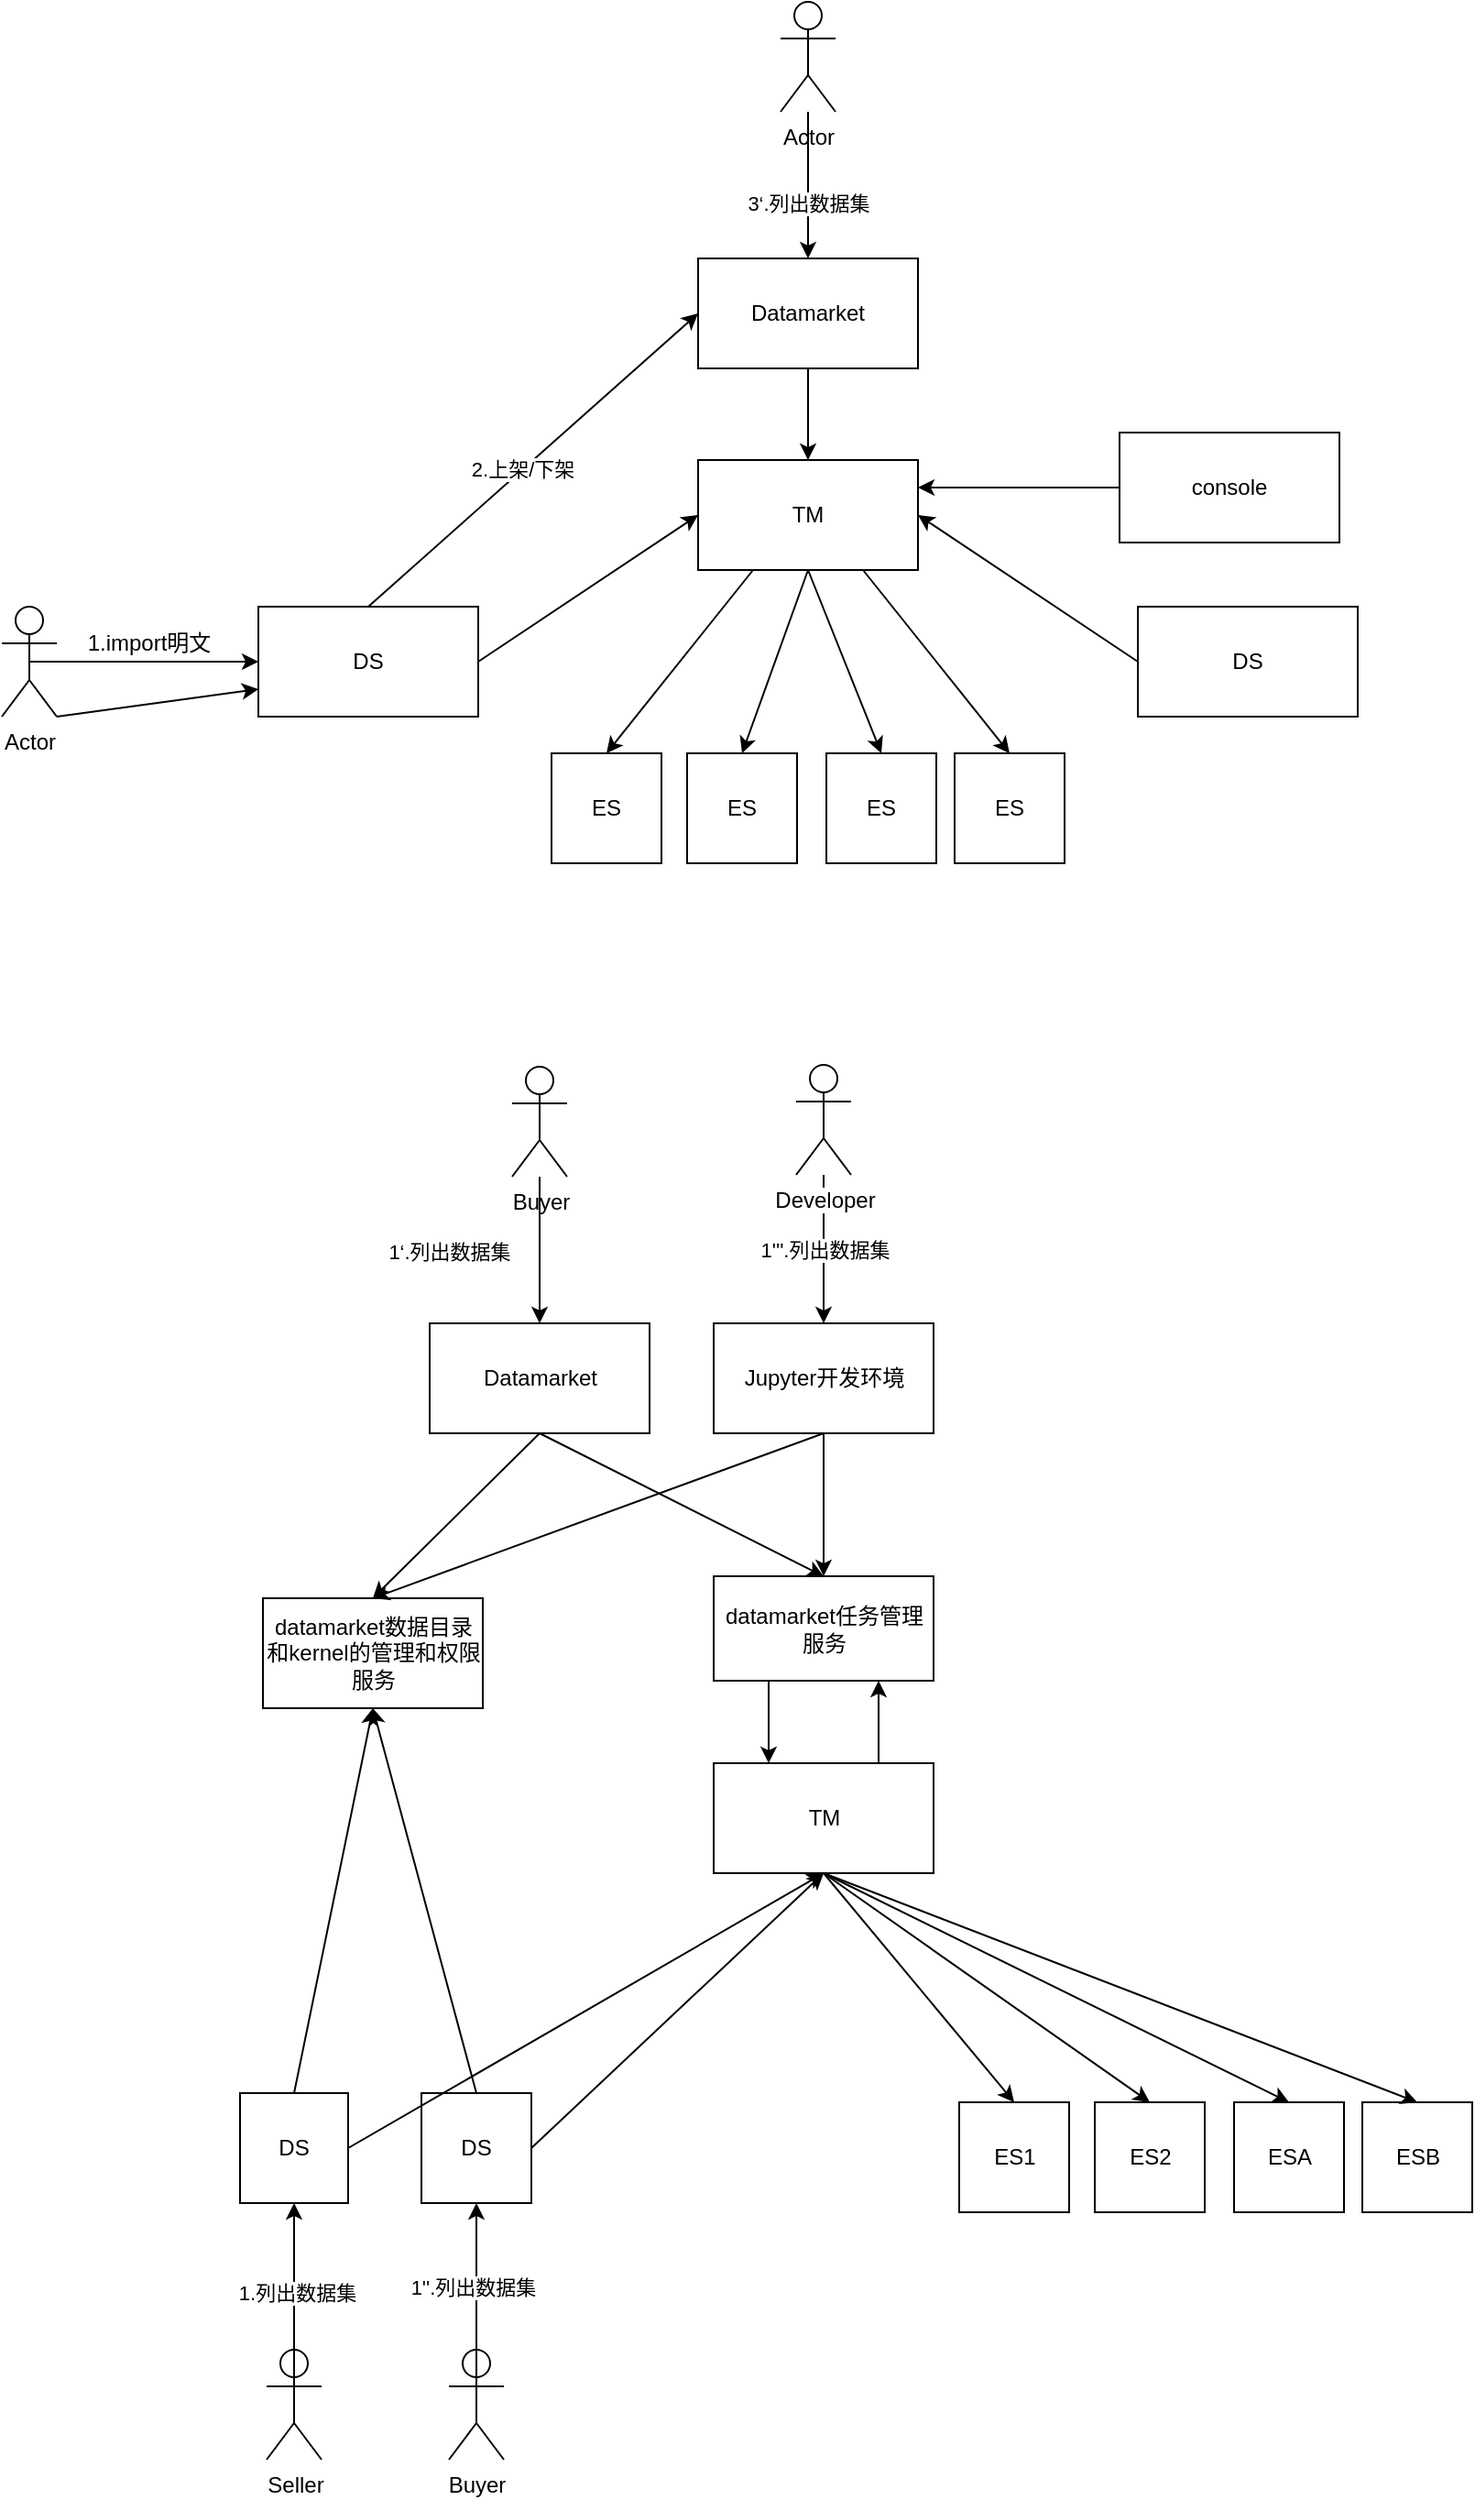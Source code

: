 <mxfile version="12.9.11" type="github">
  <diagram id="OBpz-HxGuRN2mtiWmTwj" name="Page-1">
    <mxGraphModel dx="2013" dy="1933" grid="1" gridSize="10" guides="1" tooltips="1" connect="1" arrows="1" fold="1" page="1" pageScale="1" pageWidth="827" pageHeight="1169" math="0" shadow="0">
      <root>
        <mxCell id="0" />
        <mxCell id="1" parent="0" />
        <mxCell id="ubIFbfM6RXI0TAhfLppu-1" value="DS" style="rounded=0;whiteSpace=wrap;html=1;" parent="1" vertex="1">
          <mxGeometry x="120" y="320" width="120" height="60" as="geometry" />
        </mxCell>
        <mxCell id="ubIFbfM6RXI0TAhfLppu-2" value="TM" style="rounded=0;whiteSpace=wrap;html=1;" parent="1" vertex="1">
          <mxGeometry x="360" y="240" width="120" height="60" as="geometry" />
        </mxCell>
        <mxCell id="ubIFbfM6RXI0TAhfLppu-3" value="ES" style="rounded=0;whiteSpace=wrap;html=1;" parent="1" vertex="1">
          <mxGeometry x="280" y="400" width="60" height="60" as="geometry" />
        </mxCell>
        <mxCell id="ubIFbfM6RXI0TAhfLppu-4" value="ES" style="rounded=0;whiteSpace=wrap;html=1;" parent="1" vertex="1">
          <mxGeometry x="500" y="400" width="60" height="60" as="geometry" />
        </mxCell>
        <mxCell id="ubIFbfM6RXI0TAhfLppu-5" value="ES" style="rounded=0;whiteSpace=wrap;html=1;" parent="1" vertex="1">
          <mxGeometry x="354" y="400" width="60" height="60" as="geometry" />
        </mxCell>
        <mxCell id="ubIFbfM6RXI0TAhfLppu-6" value="ES" style="rounded=0;whiteSpace=wrap;html=1;" parent="1" vertex="1">
          <mxGeometry x="430" y="400" width="60" height="60" as="geometry" />
        </mxCell>
        <mxCell id="ubIFbfM6RXI0TAhfLppu-7" value="DS" style="rounded=0;whiteSpace=wrap;html=1;" parent="1" vertex="1">
          <mxGeometry x="600" y="320" width="120" height="60" as="geometry" />
        </mxCell>
        <mxCell id="ubIFbfM6RXI0TAhfLppu-8" value="console" style="rounded=0;whiteSpace=wrap;html=1;" parent="1" vertex="1">
          <mxGeometry x="590" y="225" width="120" height="60" as="geometry" />
        </mxCell>
        <mxCell id="ubIFbfM6RXI0TAhfLppu-9" value="Datamarket" style="rounded=0;whiteSpace=wrap;html=1;" parent="1" vertex="1">
          <mxGeometry x="360" y="130" width="120" height="60" as="geometry" />
        </mxCell>
        <mxCell id="ubIFbfM6RXI0TAhfLppu-10" value="" style="endArrow=classic;html=1;exitX=0.5;exitY=0;exitDx=0;exitDy=0;entryX=0;entryY=0.5;entryDx=0;entryDy=0;" parent="1" source="ubIFbfM6RXI0TAhfLppu-1" target="ubIFbfM6RXI0TAhfLppu-9" edge="1">
          <mxGeometry width="50" height="50" relative="1" as="geometry">
            <mxPoint x="360" y="310" as="sourcePoint" />
            <mxPoint x="410" y="260" as="targetPoint" />
          </mxGeometry>
        </mxCell>
        <mxCell id="ubIFbfM6RXI0TAhfLppu-14" value="2.上架/下架" style="edgeLabel;html=1;align=center;verticalAlign=middle;resizable=0;points=[];" parent="ubIFbfM6RXI0TAhfLppu-10" vertex="1" connectable="0">
          <mxGeometry x="-0.064" y="1" relative="1" as="geometry">
            <mxPoint as="offset" />
          </mxGeometry>
        </mxCell>
        <mxCell id="ubIFbfM6RXI0TAhfLppu-11" value="Actor" style="shape=umlActor;verticalLabelPosition=bottom;labelBackgroundColor=#ffffff;verticalAlign=top;html=1;outlineConnect=0;" parent="1" vertex="1">
          <mxGeometry x="-20" y="320" width="30" height="60" as="geometry" />
        </mxCell>
        <mxCell id="ubIFbfM6RXI0TAhfLppu-12" value="" style="endArrow=classic;html=1;exitX=0.5;exitY=0.5;exitDx=0;exitDy=0;exitPerimeter=0;entryX=0;entryY=0.5;entryDx=0;entryDy=0;" parent="1" source="ubIFbfM6RXI0TAhfLppu-11" target="ubIFbfM6RXI0TAhfLppu-1" edge="1">
          <mxGeometry width="50" height="50" relative="1" as="geometry">
            <mxPoint x="360" y="310" as="sourcePoint" />
            <mxPoint x="410" y="260" as="targetPoint" />
          </mxGeometry>
        </mxCell>
        <mxCell id="ubIFbfM6RXI0TAhfLppu-13" value="1.import明文" style="text;html=1;align=center;verticalAlign=middle;resizable=0;points=[];autosize=1;" parent="1" vertex="1">
          <mxGeometry x="20" y="330" width="80" height="20" as="geometry" />
        </mxCell>
        <mxCell id="ubIFbfM6RXI0TAhfLppu-15" value="" style="endArrow=classic;html=1;entryX=0.5;entryY=0;entryDx=0;entryDy=0;exitX=0.25;exitY=1;exitDx=0;exitDy=0;" parent="1" source="ubIFbfM6RXI0TAhfLppu-2" target="ubIFbfM6RXI0TAhfLppu-3" edge="1">
          <mxGeometry width="50" height="50" relative="1" as="geometry">
            <mxPoint x="360" y="300" as="sourcePoint" />
            <mxPoint x="410" y="250" as="targetPoint" />
          </mxGeometry>
        </mxCell>
        <mxCell id="ubIFbfM6RXI0TAhfLppu-16" value="" style="endArrow=classic;html=1;entryX=0.5;entryY=0;entryDx=0;entryDy=0;exitX=0.75;exitY=1;exitDx=0;exitDy=0;" parent="1" source="ubIFbfM6RXI0TAhfLppu-2" target="ubIFbfM6RXI0TAhfLppu-4" edge="1">
          <mxGeometry width="50" height="50" relative="1" as="geometry">
            <mxPoint x="360" y="300" as="sourcePoint" />
            <mxPoint x="410" y="250" as="targetPoint" />
          </mxGeometry>
        </mxCell>
        <mxCell id="ubIFbfM6RXI0TAhfLppu-17" value="" style="endArrow=classic;html=1;entryX=0.5;entryY=0;entryDx=0;entryDy=0;exitX=0.5;exitY=1;exitDx=0;exitDy=0;" parent="1" source="ubIFbfM6RXI0TAhfLppu-2" target="ubIFbfM6RXI0TAhfLppu-5" edge="1">
          <mxGeometry width="50" height="50" relative="1" as="geometry">
            <mxPoint x="360" y="300" as="sourcePoint" />
            <mxPoint x="410" y="250" as="targetPoint" />
          </mxGeometry>
        </mxCell>
        <mxCell id="ubIFbfM6RXI0TAhfLppu-18" value="" style="endArrow=classic;html=1;entryX=0.5;entryY=0;entryDx=0;entryDy=0;exitX=0.5;exitY=1;exitDx=0;exitDy=0;" parent="1" source="ubIFbfM6RXI0TAhfLppu-2" target="ubIFbfM6RXI0TAhfLppu-6" edge="1">
          <mxGeometry width="50" height="50" relative="1" as="geometry">
            <mxPoint x="360" y="300" as="sourcePoint" />
            <mxPoint x="410" y="250" as="targetPoint" />
          </mxGeometry>
        </mxCell>
        <mxCell id="ubIFbfM6RXI0TAhfLppu-19" value="" style="endArrow=classic;html=1;entryX=1;entryY=0.25;entryDx=0;entryDy=0;exitX=0;exitY=0.5;exitDx=0;exitDy=0;" parent="1" source="ubIFbfM6RXI0TAhfLppu-8" target="ubIFbfM6RXI0TAhfLppu-2" edge="1">
          <mxGeometry width="50" height="50" relative="1" as="geometry">
            <mxPoint x="360" y="300" as="sourcePoint" />
            <mxPoint x="410" y="250" as="targetPoint" />
          </mxGeometry>
        </mxCell>
        <mxCell id="ubIFbfM6RXI0TAhfLppu-20" value="" style="endArrow=classic;html=1;entryX=0.5;entryY=0;entryDx=0;entryDy=0;exitX=0.5;exitY=1;exitDx=0;exitDy=0;" parent="1" source="ubIFbfM6RXI0TAhfLppu-9" target="ubIFbfM6RXI0TAhfLppu-2" edge="1">
          <mxGeometry width="50" height="50" relative="1" as="geometry">
            <mxPoint x="360" y="300" as="sourcePoint" />
            <mxPoint x="410" y="250" as="targetPoint" />
          </mxGeometry>
        </mxCell>
        <mxCell id="ubIFbfM6RXI0TAhfLppu-21" value="" style="endArrow=classic;html=1;exitX=1;exitY=0.5;exitDx=0;exitDy=0;entryX=0;entryY=0.5;entryDx=0;entryDy=0;" parent="1" source="ubIFbfM6RXI0TAhfLppu-1" target="ubIFbfM6RXI0TAhfLppu-2" edge="1">
          <mxGeometry width="50" height="50" relative="1" as="geometry">
            <mxPoint x="360" y="300" as="sourcePoint" />
            <mxPoint x="410" y="250" as="targetPoint" />
          </mxGeometry>
        </mxCell>
        <mxCell id="ubIFbfM6RXI0TAhfLppu-22" value="" style="endArrow=classic;html=1;exitX=0;exitY=0.5;exitDx=0;exitDy=0;entryX=1;entryY=0.5;entryDx=0;entryDy=0;" parent="1" source="ubIFbfM6RXI0TAhfLppu-7" target="ubIFbfM6RXI0TAhfLppu-2" edge="1">
          <mxGeometry width="50" height="50" relative="1" as="geometry">
            <mxPoint x="360" y="300" as="sourcePoint" />
            <mxPoint x="410" y="250" as="targetPoint" />
          </mxGeometry>
        </mxCell>
        <mxCell id="ubIFbfM6RXI0TAhfLppu-23" value="Actor" style="shape=umlActor;verticalLabelPosition=bottom;labelBackgroundColor=#ffffff;verticalAlign=top;html=1;outlineConnect=0;" parent="1" vertex="1">
          <mxGeometry x="405" y="-10" width="30" height="60" as="geometry" />
        </mxCell>
        <mxCell id="ubIFbfM6RXI0TAhfLppu-25" value="" style="endArrow=classic;html=1;entryX=0.5;entryY=0;entryDx=0;entryDy=0;" parent="1" source="ubIFbfM6RXI0TAhfLppu-23" target="ubIFbfM6RXI0TAhfLppu-9" edge="1">
          <mxGeometry width="50" height="50" relative="1" as="geometry">
            <mxPoint x="360" y="260" as="sourcePoint" />
            <mxPoint x="410" y="210" as="targetPoint" />
          </mxGeometry>
        </mxCell>
        <mxCell id="ubIFbfM6RXI0TAhfLppu-28" value="3‘.列出数据集" style="edgeLabel;html=1;align=center;verticalAlign=middle;resizable=0;points=[];" parent="ubIFbfM6RXI0TAhfLppu-25" vertex="1" connectable="0">
          <mxGeometry x="-0.104" relative="1" as="geometry">
            <mxPoint y="14.17" as="offset" />
          </mxGeometry>
        </mxCell>
        <mxCell id="ubIFbfM6RXI0TAhfLppu-26" value="" style="endArrow=classic;html=1;exitX=1;exitY=1;exitDx=0;exitDy=0;exitPerimeter=0;entryX=0;entryY=0.75;entryDx=0;entryDy=0;" parent="1" source="ubIFbfM6RXI0TAhfLppu-11" target="ubIFbfM6RXI0TAhfLppu-1" edge="1">
          <mxGeometry width="50" height="50" relative="1" as="geometry">
            <mxPoint x="360" y="180" as="sourcePoint" />
            <mxPoint x="410" y="130" as="targetPoint" />
          </mxGeometry>
        </mxCell>
        <mxCell id="klm0DGo2O1rLjGmn25gM-1" value="DS" style="rounded=0;whiteSpace=wrap;html=1;" vertex="1" parent="1">
          <mxGeometry x="110" y="1131" width="59" height="60" as="geometry" />
        </mxCell>
        <mxCell id="klm0DGo2O1rLjGmn25gM-2" value="TM" style="rounded=0;whiteSpace=wrap;html=1;" vertex="1" parent="1">
          <mxGeometry x="368.5" y="951" width="120" height="60" as="geometry" />
        </mxCell>
        <mxCell id="klm0DGo2O1rLjGmn25gM-3" value="ES1" style="rounded=0;whiteSpace=wrap;html=1;" vertex="1" parent="1">
          <mxGeometry x="502.5" y="1136" width="60" height="60" as="geometry" />
        </mxCell>
        <mxCell id="klm0DGo2O1rLjGmn25gM-4" value="ESB" style="rounded=0;whiteSpace=wrap;html=1;" vertex="1" parent="1">
          <mxGeometry x="722.5" y="1136" width="60" height="60" as="geometry" />
        </mxCell>
        <mxCell id="klm0DGo2O1rLjGmn25gM-5" value="ES2" style="rounded=0;whiteSpace=wrap;html=1;" vertex="1" parent="1">
          <mxGeometry x="576.5" y="1136" width="60" height="60" as="geometry" />
        </mxCell>
        <mxCell id="klm0DGo2O1rLjGmn25gM-6" value="ESA" style="rounded=0;whiteSpace=wrap;html=1;" vertex="1" parent="1">
          <mxGeometry x="652.5" y="1136" width="60" height="60" as="geometry" />
        </mxCell>
        <mxCell id="klm0DGo2O1rLjGmn25gM-7" value="DS" style="rounded=0;whiteSpace=wrap;html=1;" vertex="1" parent="1">
          <mxGeometry x="209" y="1131" width="60" height="60" as="geometry" />
        </mxCell>
        <mxCell id="klm0DGo2O1rLjGmn25gM-8" value="Datamarket" style="rounded=0;whiteSpace=wrap;html=1;" vertex="1" parent="1">
          <mxGeometry x="213.5" y="711" width="120" height="60" as="geometry" />
        </mxCell>
        <mxCell id="klm0DGo2O1rLjGmn25gM-9" value="" style="endArrow=classic;html=1;exitX=0.5;exitY=0;exitDx=0;exitDy=0;entryX=0.5;entryY=1;entryDx=0;entryDy=0;" edge="1" parent="1" source="klm0DGo2O1rLjGmn25gM-1" target="klm0DGo2O1rLjGmn25gM-32">
          <mxGeometry width="50" height="50" relative="1" as="geometry">
            <mxPoint x="332.5" y="891" as="sourcePoint" />
            <mxPoint x="382.5" y="841" as="targetPoint" />
          </mxGeometry>
        </mxCell>
        <mxCell id="klm0DGo2O1rLjGmn25gM-10" value="Seller" style="shape=umlActor;verticalLabelPosition=bottom;labelBackgroundColor=#ffffff;verticalAlign=top;html=1;outlineConnect=0;" vertex="1" parent="1">
          <mxGeometry x="124.5" y="1271" width="30" height="60" as="geometry" />
        </mxCell>
        <mxCell id="klm0DGo2O1rLjGmn25gM-11" value="" style="endArrow=classic;html=1;exitX=0.5;exitY=0.5;exitDx=0;exitDy=0;exitPerimeter=0;entryX=0.5;entryY=1;entryDx=0;entryDy=0;" edge="1" parent="1" source="klm0DGo2O1rLjGmn25gM-10" target="klm0DGo2O1rLjGmn25gM-1">
          <mxGeometry width="50" height="50" relative="1" as="geometry">
            <mxPoint x="172.5" y="961" as="sourcePoint" />
            <mxPoint x="222.5" y="911" as="targetPoint" />
          </mxGeometry>
        </mxCell>
        <mxCell id="klm0DGo2O1rLjGmn25gM-12" value="&lt;span style=&quot;font-family: monospace ; font-size: 0px&quot;&gt;%3CmxGraphModel%3E%3Croot%3E%3CmxCell%20id%3D%220%22%2F%3E%3CmxCell%20id%3D%221%22%20parent%3D%220%22%2F%3E%3CmxCell%20id%3D%222%22%20value%3D%225%E2%80%99.%E6%9F%A5%E7%9C%8B%E7%BB%93%E6%9E%9C%22%20style%3D%22edgeLabel%3Bhtml%3D1%3Balign%3Dcenter%3BverticalAlign%3Dmiddle%3Bresizable%3D0%3Bpoints%3D%5B%5D%3B%22%20vertex%3D%221%22%20connectable%3D%220%22%20parent%3D%221%22%3E%3CmxGeometry%20x%3D%22227%22%20y%3D%221227%22%20as%3D%22geometry%22%3E%3CmxPoint%20as%3D%22offset%22%2F%3E%3C%2FmxGeometry%3E%3C%2FmxCell%3E%3C%2Froot%3E%3C%2FmxGraphModel%3E查&lt;/span&gt;" style="edgeLabel;html=1;align=center;verticalAlign=middle;resizable=0;points=[];" vertex="1" connectable="0" parent="klm0DGo2O1rLjGmn25gM-11">
          <mxGeometry x="0.218" y="2" relative="1" as="geometry">
            <mxPoint x="1" as="offset" />
          </mxGeometry>
        </mxCell>
        <mxCell id="klm0DGo2O1rLjGmn25gM-13" value="1.列出数据集" style="edgeLabel;html=1;align=center;verticalAlign=middle;resizable=0;points=[];" vertex="1" connectable="0" parent="klm0DGo2O1rLjGmn25gM-11">
          <mxGeometry x="0.109" relative="1" as="geometry">
            <mxPoint x="1" as="offset" />
          </mxGeometry>
        </mxCell>
        <mxCell id="klm0DGo2O1rLjGmn25gM-14" value="" style="endArrow=classic;html=1;entryX=0.5;entryY=0;entryDx=0;entryDy=0;exitX=0.5;exitY=1;exitDx=0;exitDy=0;" edge="1" parent="1" source="klm0DGo2O1rLjGmn25gM-2" target="klm0DGo2O1rLjGmn25gM-3">
          <mxGeometry width="50" height="50" relative="1" as="geometry">
            <mxPoint x="466.5" y="981" as="sourcePoint" />
            <mxPoint x="516.5" y="931" as="targetPoint" />
          </mxGeometry>
        </mxCell>
        <mxCell id="klm0DGo2O1rLjGmn25gM-15" value="" style="endArrow=classic;html=1;entryX=0.5;entryY=0;entryDx=0;entryDy=0;exitX=0.5;exitY=1;exitDx=0;exitDy=0;" edge="1" parent="1" source="klm0DGo2O1rLjGmn25gM-2" target="klm0DGo2O1rLjGmn25gM-4">
          <mxGeometry width="50" height="50" relative="1" as="geometry">
            <mxPoint x="466.5" y="981" as="sourcePoint" />
            <mxPoint x="516.5" y="931" as="targetPoint" />
          </mxGeometry>
        </mxCell>
        <mxCell id="klm0DGo2O1rLjGmn25gM-17" value="" style="endArrow=classic;html=1;entryX=0.5;entryY=0;entryDx=0;entryDy=0;exitX=0.5;exitY=1;exitDx=0;exitDy=0;" edge="1" parent="1" source="klm0DGo2O1rLjGmn25gM-2" target="klm0DGo2O1rLjGmn25gM-5">
          <mxGeometry width="50" height="50" relative="1" as="geometry">
            <mxPoint x="466.5" y="981" as="sourcePoint" />
            <mxPoint x="516.5" y="931" as="targetPoint" />
          </mxGeometry>
        </mxCell>
        <mxCell id="klm0DGo2O1rLjGmn25gM-18" value="" style="endArrow=classic;html=1;entryX=0.5;entryY=0;entryDx=0;entryDy=0;exitX=0.5;exitY=1;exitDx=0;exitDy=0;" edge="1" parent="1" source="klm0DGo2O1rLjGmn25gM-2" target="klm0DGo2O1rLjGmn25gM-6">
          <mxGeometry width="50" height="50" relative="1" as="geometry">
            <mxPoint x="466.5" y="981" as="sourcePoint" />
            <mxPoint x="516.5" y="931" as="targetPoint" />
          </mxGeometry>
        </mxCell>
        <mxCell id="klm0DGo2O1rLjGmn25gM-19" value="" style="endArrow=classic;html=1;entryX=0.5;entryY=1;entryDx=0;entryDy=0;exitX=0.5;exitY=0;exitDx=0;exitDy=0;" edge="1" parent="1" source="klm0DGo2O1rLjGmn25gM-7" target="klm0DGo2O1rLjGmn25gM-32">
          <mxGeometry width="50" height="50" relative="1" as="geometry">
            <mxPoint x="562.5" y="851" as="sourcePoint" />
            <mxPoint x="382.5" y="831" as="targetPoint" />
          </mxGeometry>
        </mxCell>
        <mxCell id="klm0DGo2O1rLjGmn25gM-20" value="" style="endArrow=classic;html=1;entryX=0.25;entryY=0;entryDx=0;entryDy=0;exitX=0.25;exitY=1;exitDx=0;exitDy=0;" edge="1" parent="1" source="klm0DGo2O1rLjGmn25gM-38" target="klm0DGo2O1rLjGmn25gM-2">
          <mxGeometry width="50" height="50" relative="1" as="geometry">
            <mxPoint x="332.5" y="881" as="sourcePoint" />
            <mxPoint x="382.5" y="831" as="targetPoint" />
          </mxGeometry>
        </mxCell>
        <mxCell id="klm0DGo2O1rLjGmn25gM-22" value="" style="endArrow=classic;html=1;exitX=1;exitY=0.5;exitDx=0;exitDy=0;" edge="1" parent="1" source="klm0DGo2O1rLjGmn25gM-1">
          <mxGeometry width="50" height="50" relative="1" as="geometry">
            <mxPoint x="332.5" y="881" as="sourcePoint" />
            <mxPoint x="428.5" y="1011" as="targetPoint" />
          </mxGeometry>
        </mxCell>
        <mxCell id="klm0DGo2O1rLjGmn25gM-24" value="" style="endArrow=classic;html=1;exitX=1;exitY=0.5;exitDx=0;exitDy=0;entryX=0.5;entryY=1;entryDx=0;entryDy=0;" edge="1" parent="1" source="klm0DGo2O1rLjGmn25gM-7" target="klm0DGo2O1rLjGmn25gM-2">
          <mxGeometry width="50" height="50" relative="1" as="geometry">
            <mxPoint x="332.5" y="881" as="sourcePoint" />
            <mxPoint x="382.5" y="831" as="targetPoint" />
          </mxGeometry>
        </mxCell>
        <mxCell id="klm0DGo2O1rLjGmn25gM-25" value="Buyer" style="shape=umlActor;verticalLabelPosition=bottom;labelBackgroundColor=#ffffff;verticalAlign=top;html=1;outlineConnect=0;" vertex="1" parent="1">
          <mxGeometry x="258.5" y="571" width="30" height="60" as="geometry" />
        </mxCell>
        <mxCell id="klm0DGo2O1rLjGmn25gM-26" value="" style="endArrow=classic;html=1;entryX=0.5;entryY=0;entryDx=0;entryDy=0;" edge="1" parent="1" source="klm0DGo2O1rLjGmn25gM-25" target="klm0DGo2O1rLjGmn25gM-8">
          <mxGeometry width="50" height="50" relative="1" as="geometry">
            <mxPoint x="213.5" y="871" as="sourcePoint" />
            <mxPoint x="263.5" y="821" as="targetPoint" />
          </mxGeometry>
        </mxCell>
        <mxCell id="klm0DGo2O1rLjGmn25gM-27" value="1‘.列出数据集" style="edgeLabel;html=1;align=center;verticalAlign=middle;resizable=0;points=[];" vertex="1" connectable="0" parent="klm0DGo2O1rLjGmn25gM-26">
          <mxGeometry x="-0.104" relative="1" as="geometry">
            <mxPoint x="-50" y="5" as="offset" />
          </mxGeometry>
        </mxCell>
        <mxCell id="klm0DGo2O1rLjGmn25gM-28" value="" style="endArrow=classic;html=1;entryX=0.75;entryY=1;entryDx=0;entryDy=0;exitX=0.75;exitY=0;exitDx=0;exitDy=0;" edge="1" parent="1" source="klm0DGo2O1rLjGmn25gM-2" target="klm0DGo2O1rLjGmn25gM-38">
          <mxGeometry width="50" height="50" relative="1" as="geometry">
            <mxPoint x="352.5" y="831" as="sourcePoint" />
            <mxPoint x="402.5" y="781" as="targetPoint" />
          </mxGeometry>
        </mxCell>
        <mxCell id="klm0DGo2O1rLjGmn25gM-29" value="Buyer" style="shape=umlActor;verticalLabelPosition=bottom;labelBackgroundColor=#ffffff;verticalAlign=top;html=1;outlineConnect=0;" vertex="1" parent="1">
          <mxGeometry x="224" y="1271" width="30" height="60" as="geometry" />
        </mxCell>
        <mxCell id="klm0DGo2O1rLjGmn25gM-30" value="" style="endArrow=classic;html=1;exitX=0.5;exitY=0.5;exitDx=0;exitDy=0;exitPerimeter=0;entryX=0.5;entryY=1;entryDx=0;entryDy=0;" edge="1" parent="1" source="klm0DGo2O1rLjGmn25gM-29" target="klm0DGo2O1rLjGmn25gM-7">
          <mxGeometry width="50" height="50" relative="1" as="geometry">
            <mxPoint x="-67.5" y="831" as="sourcePoint" />
            <mxPoint x="-17.5" y="781" as="targetPoint" />
          </mxGeometry>
        </mxCell>
        <mxCell id="klm0DGo2O1rLjGmn25gM-31" value="1&#39;&#39;.列出数据集" style="edgeLabel;html=1;align=center;verticalAlign=middle;resizable=0;points=[];" vertex="1" connectable="0" parent="klm0DGo2O1rLjGmn25gM-30">
          <mxGeometry x="0.164" y="2" relative="1" as="geometry">
            <mxPoint as="offset" />
          </mxGeometry>
        </mxCell>
        <mxCell id="klm0DGo2O1rLjGmn25gM-32" value="datamarket数据目录和kernel的管理和权限服务" style="rounded=0;whiteSpace=wrap;html=1;" vertex="1" parent="1">
          <mxGeometry x="122.5" y="861" width="120" height="60" as="geometry" />
        </mxCell>
        <mxCell id="klm0DGo2O1rLjGmn25gM-33" value="" style="endArrow=classic;html=1;exitX=0.5;exitY=1;exitDx=0;exitDy=0;entryX=0.5;entryY=0;entryDx=0;entryDy=0;" edge="1" parent="1" source="klm0DGo2O1rLjGmn25gM-8" target="klm0DGo2O1rLjGmn25gM-32">
          <mxGeometry width="50" height="50" relative="1" as="geometry">
            <mxPoint x="298.5" y="926" as="sourcePoint" />
            <mxPoint x="348.5" y="876" as="targetPoint" />
          </mxGeometry>
        </mxCell>
        <mxCell id="klm0DGo2O1rLjGmn25gM-35" value="Jupyter开发环境" style="rounded=0;whiteSpace=wrap;html=1;" vertex="1" parent="1">
          <mxGeometry x="368.5" y="711" width="120" height="60" as="geometry" />
        </mxCell>
        <mxCell id="klm0DGo2O1rLjGmn25gM-36" value="" style="edgeStyle=orthogonalEdgeStyle;rounded=0;orthogonalLoop=1;jettySize=auto;html=1;" edge="1" parent="1" source="klm0DGo2O1rLjGmn25gM-37" target="klm0DGo2O1rLjGmn25gM-35">
          <mxGeometry relative="1" as="geometry" />
        </mxCell>
        <mxCell id="klm0DGo2O1rLjGmn25gM-44" value="1&#39;&#39;&#39;.列出数据集" style="edgeLabel;html=1;align=center;verticalAlign=middle;resizable=0;points=[];" vertex="1" connectable="0" parent="klm0DGo2O1rLjGmn25gM-36">
          <mxGeometry x="0.012" relative="1" as="geometry">
            <mxPoint as="offset" />
          </mxGeometry>
        </mxCell>
        <mxCell id="klm0DGo2O1rLjGmn25gM-37" value="Developer" style="shape=umlActor;verticalLabelPosition=bottom;labelBackgroundColor=#ffffff;verticalAlign=top;html=1;outlineConnect=0;" vertex="1" parent="1">
          <mxGeometry x="413.5" y="570" width="30" height="60" as="geometry" />
        </mxCell>
        <mxCell id="klm0DGo2O1rLjGmn25gM-38" value="datamarket任务管理服务" style="rounded=0;whiteSpace=wrap;html=1;" vertex="1" parent="1">
          <mxGeometry x="368.5" y="849" width="120" height="57" as="geometry" />
        </mxCell>
        <mxCell id="klm0DGo2O1rLjGmn25gM-39" value="" style="endArrow=classic;html=1;exitX=0.5;exitY=1;exitDx=0;exitDy=0;entryX=0.5;entryY=0;entryDx=0;entryDy=0;" edge="1" parent="1" source="klm0DGo2O1rLjGmn25gM-8" target="klm0DGo2O1rLjGmn25gM-38">
          <mxGeometry width="50" height="50" relative="1" as="geometry">
            <mxPoint x="438.5" y="926" as="sourcePoint" />
            <mxPoint x="488.5" y="876" as="targetPoint" />
          </mxGeometry>
        </mxCell>
        <mxCell id="klm0DGo2O1rLjGmn25gM-41" value="" style="endArrow=classic;html=1;exitX=0.5;exitY=1;exitDx=0;exitDy=0;entryX=0.5;entryY=0;entryDx=0;entryDy=0;" edge="1" parent="1" source="klm0DGo2O1rLjGmn25gM-35" target="klm0DGo2O1rLjGmn25gM-38">
          <mxGeometry width="50" height="50" relative="1" as="geometry">
            <mxPoint x="438.5" y="926" as="sourcePoint" />
            <mxPoint x="488.5" y="876" as="targetPoint" />
          </mxGeometry>
        </mxCell>
        <mxCell id="klm0DGo2O1rLjGmn25gM-42" value="" style="endArrow=classic;html=1;exitX=0.5;exitY=1;exitDx=0;exitDy=0;entryX=0.5;entryY=0;entryDx=0;entryDy=0;" edge="1" parent="1" source="klm0DGo2O1rLjGmn25gM-35" target="klm0DGo2O1rLjGmn25gM-32">
          <mxGeometry width="50" height="50" relative="1" as="geometry">
            <mxPoint x="509.5" y="796" as="sourcePoint" />
            <mxPoint x="468.5" y="876" as="targetPoint" />
          </mxGeometry>
        </mxCell>
      </root>
    </mxGraphModel>
  </diagram>
</mxfile>
